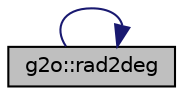 digraph "g2o::rad2deg"
{
  edge [fontname="Helvetica",fontsize="10",labelfontname="Helvetica",labelfontsize="10"];
  node [fontname="Helvetica",fontsize="10",shape=record];
  rankdir="LR";
  Node24 [label="g2o::rad2deg",height=0.2,width=0.4,color="black", fillcolor="grey75", style="filled", fontcolor="black"];
  Node24 -> Node24 [color="midnightblue",fontsize="10",style="solid",fontname="Helvetica"];
}
